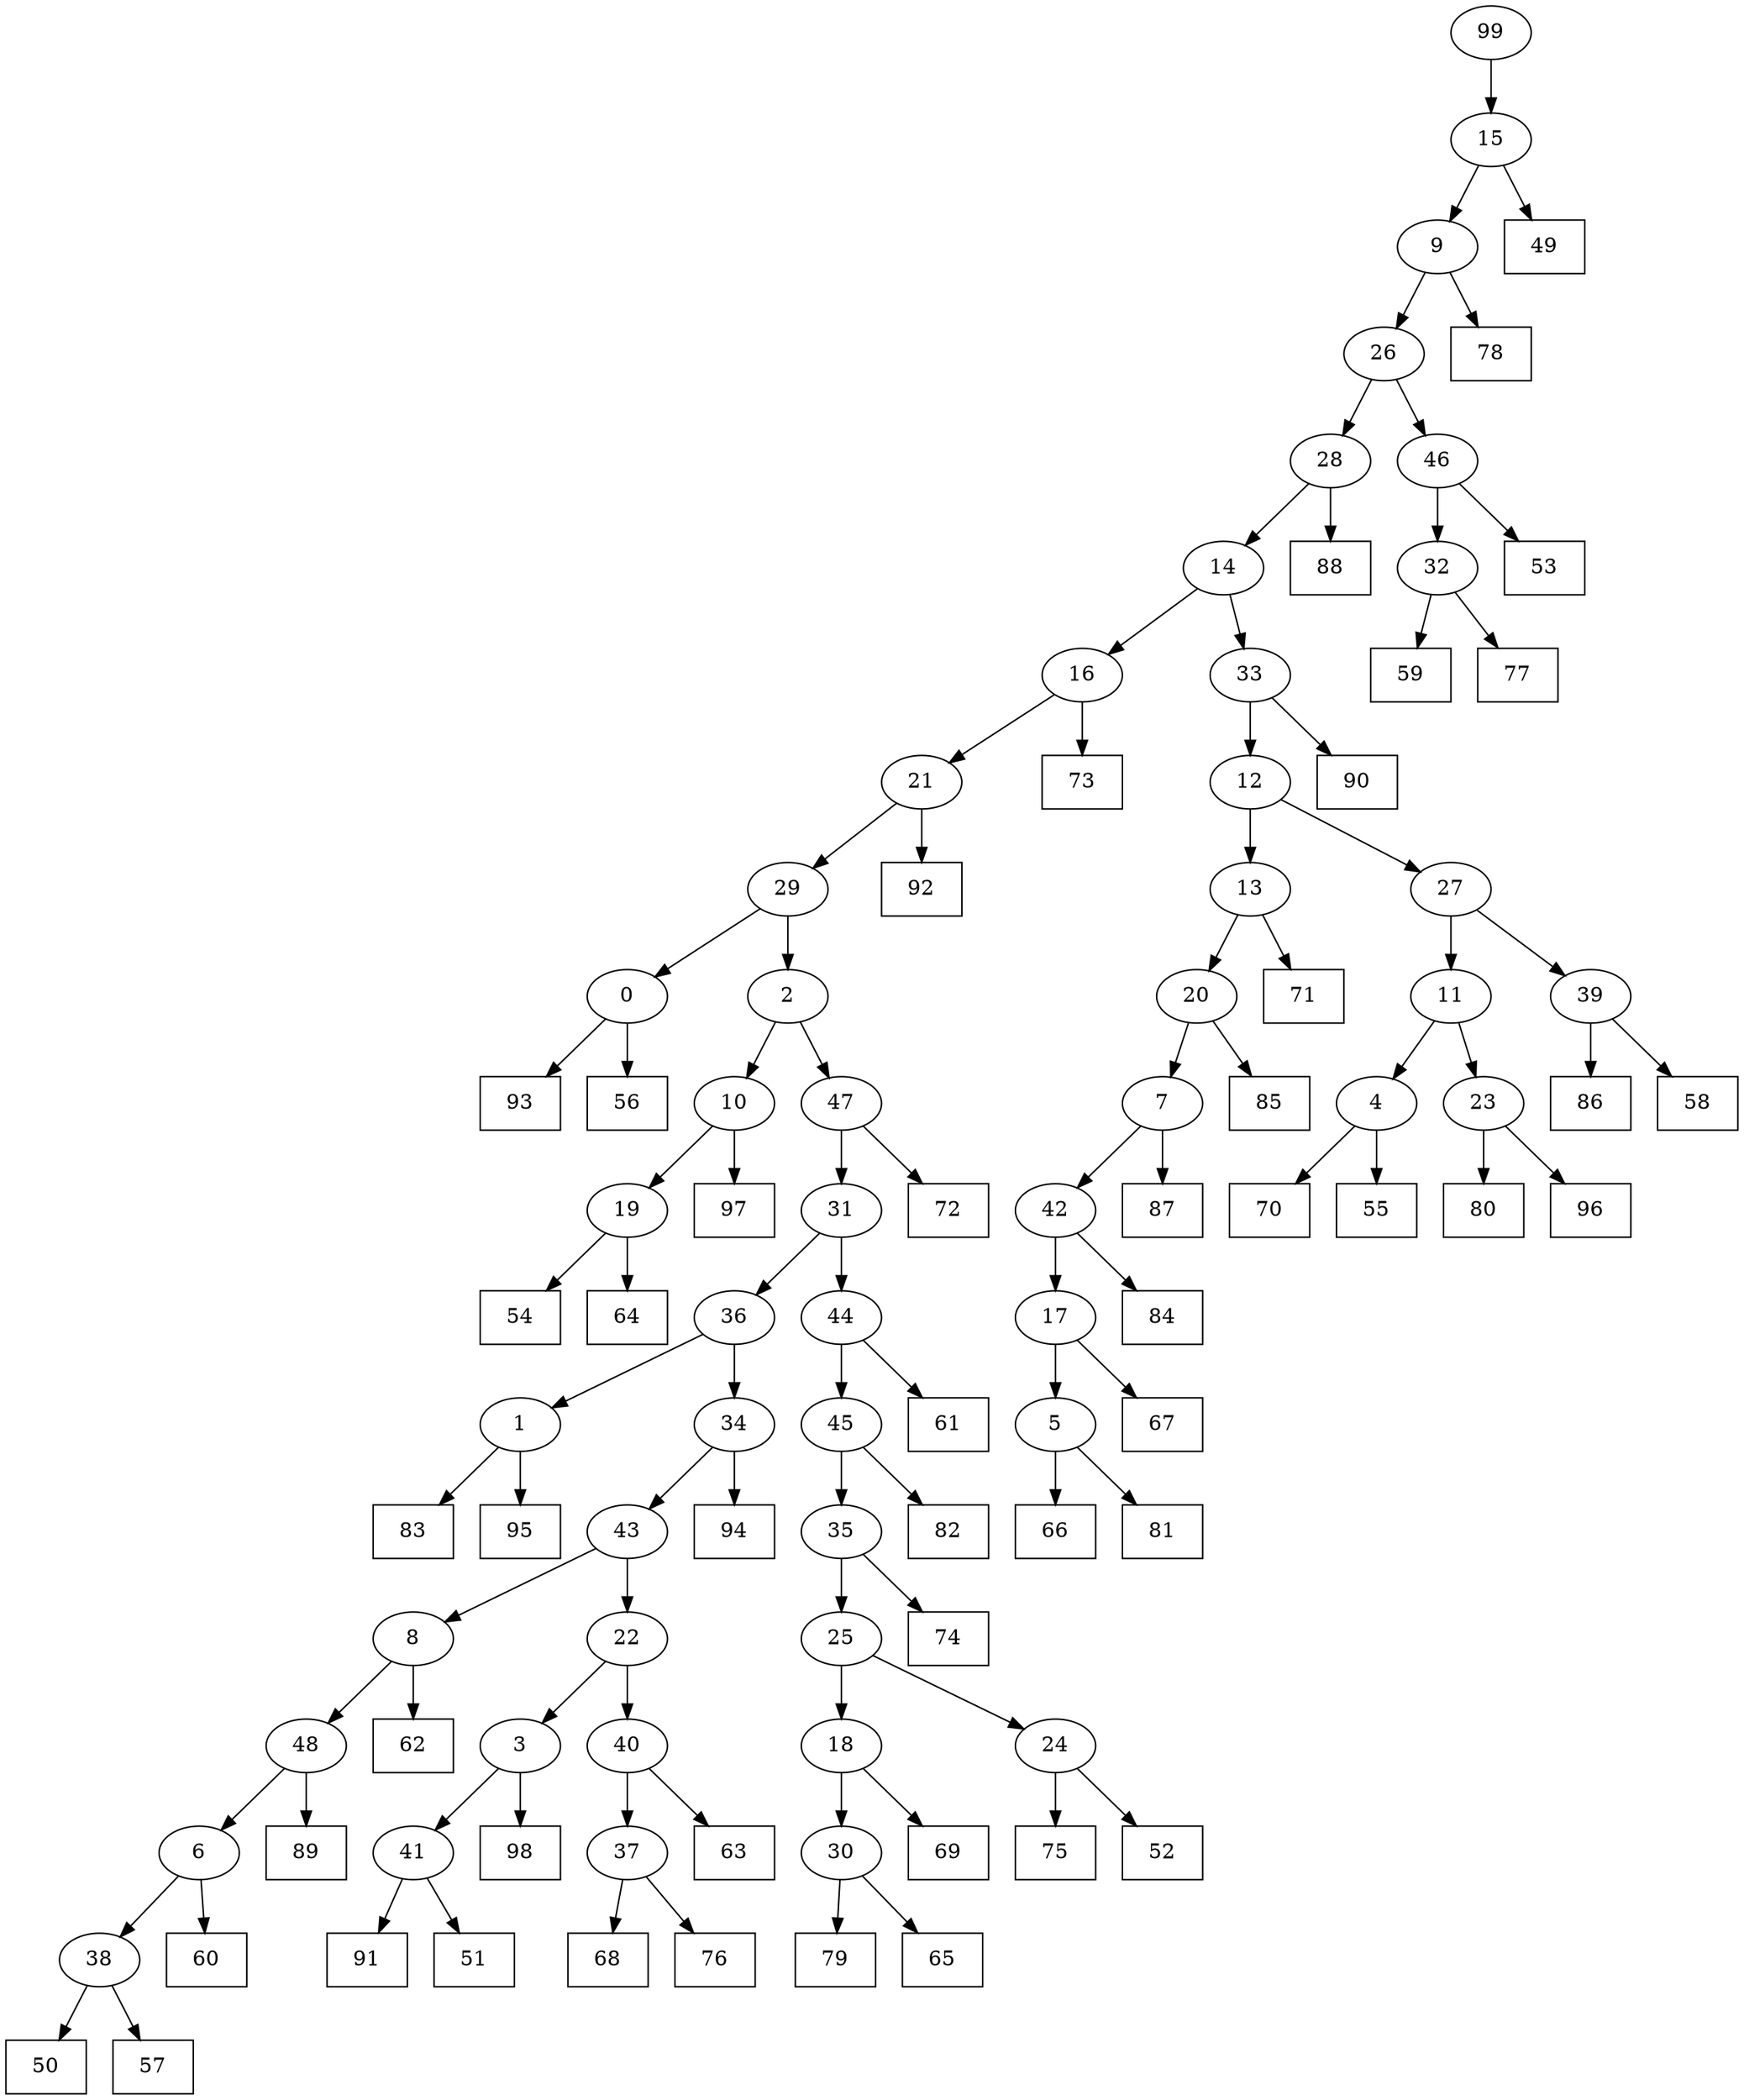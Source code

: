 digraph G {
0[label="0"];
1[label="1"];
2[label="2"];
3[label="3"];
4[label="4"];
5[label="5"];
6[label="6"];
7[label="7"];
8[label="8"];
9[label="9"];
10[label="10"];
11[label="11"];
12[label="12"];
13[label="13"];
14[label="14"];
15[label="15"];
16[label="16"];
17[label="17"];
18[label="18"];
19[label="19"];
20[label="20"];
21[label="21"];
22[label="22"];
23[label="23"];
24[label="24"];
25[label="25"];
26[label="26"];
27[label="27"];
28[label="28"];
29[label="29"];
30[label="30"];
31[label="31"];
32[label="32"];
33[label="33"];
34[label="34"];
35[label="35"];
36[label="36"];
37[label="37"];
38[label="38"];
39[label="39"];
40[label="40"];
41[label="41"];
42[label="42"];
43[label="43"];
44[label="44"];
45[label="45"];
46[label="46"];
47[label="47"];
48[label="48"];
49[shape=box,label="59"];
50[shape=box,label="71"];
51[shape=box,label="67"];
52[shape=box,label="66"];
53[shape=box,label="93"];
54[shape=box,label="74"];
55[shape=box,label="84"];
56[shape=box,label="98"];
57[shape=box,label="56"];
58[shape=box,label="63"];
59[shape=box,label="79"];
60[shape=box,label="70"];
61[shape=box,label="77"];
62[shape=box,label="86"];
63[shape=box,label="49"];
64[shape=box,label="75"];
65[shape=box,label="78"];
66[shape=box,label="68"];
67[shape=box,label="87"];
68[shape=box,label="85"];
69[shape=box,label="81"];
70[shape=box,label="55"];
71[shape=box,label="72"];
72[shape=box,label="76"];
73[shape=box,label="90"];
74[shape=box,label="94"];
75[shape=box,label="89"];
76[shape=box,label="80"];
77[shape=box,label="91"];
78[shape=box,label="54"];
79[shape=box,label="83"];
80[shape=box,label="53"];
81[shape=box,label="69"];
82[shape=box,label="96"];
83[shape=box,label="82"];
84[shape=box,label="52"];
85[shape=box,label="58"];
86[shape=box,label="73"];
87[shape=box,label="92"];
88[shape=box,label="50"];
89[shape=box,label="97"];
90[shape=box,label="51"];
91[shape=box,label="95"];
92[shape=box,label="57"];
93[shape=box,label="64"];
94[shape=box,label="88"];
95[shape=box,label="62"];
96[shape=box,label="61"];
97[shape=box,label="60"];
98[shape=box,label="65"];
99[label="99"];
5->52 ;
15->63 ;
28->94 ;
40->58 ;
37->66 ;
38->92 ;
18->81 ;
41->90 ;
4->60 ;
20->68 ;
33->73 ;
32->49 ;
43->22 ;
39->85 ;
34->74 ;
7->42 ;
35->54 ;
46->80 ;
47->71 ;
4->70 ;
0->57 ;
23->82 ;
29->0 ;
37->72 ;
19->93 ;
28->14 ;
8->95 ;
1->91 ;
7->67 ;
11->23 ;
24->64 ;
23->76 ;
1->79 ;
16->86 ;
44->45 ;
45->83 ;
6->38 ;
42->55 ;
25->24 ;
24->84 ;
99->15 ;
48->6 ;
6->97 ;
10->19 ;
19->78 ;
30->59 ;
12->13 ;
13->50 ;
39->62 ;
42->17 ;
14->16 ;
0->53 ;
38->88 ;
45->35 ;
35->25 ;
2->47 ;
8->48 ;
22->3 ;
3->56 ;
17->5 ;
9->26 ;
26->28 ;
15->9 ;
9->65 ;
21->29 ;
29->2 ;
13->20 ;
20->7 ;
43->8 ;
12->27 ;
44->96 ;
11->4 ;
27->11 ;
27->39 ;
3->41 ;
41->77 ;
26->46 ;
18->30 ;
30->98 ;
32->61 ;
31->36 ;
36->1 ;
2->10 ;
10->89 ;
17->51 ;
16->21 ;
48->75 ;
36->34 ;
34->43 ;
25->18 ;
21->87 ;
47->31 ;
31->44 ;
5->69 ;
22->40 ;
40->37 ;
46->32 ;
14->33 ;
33->12 ;
}
